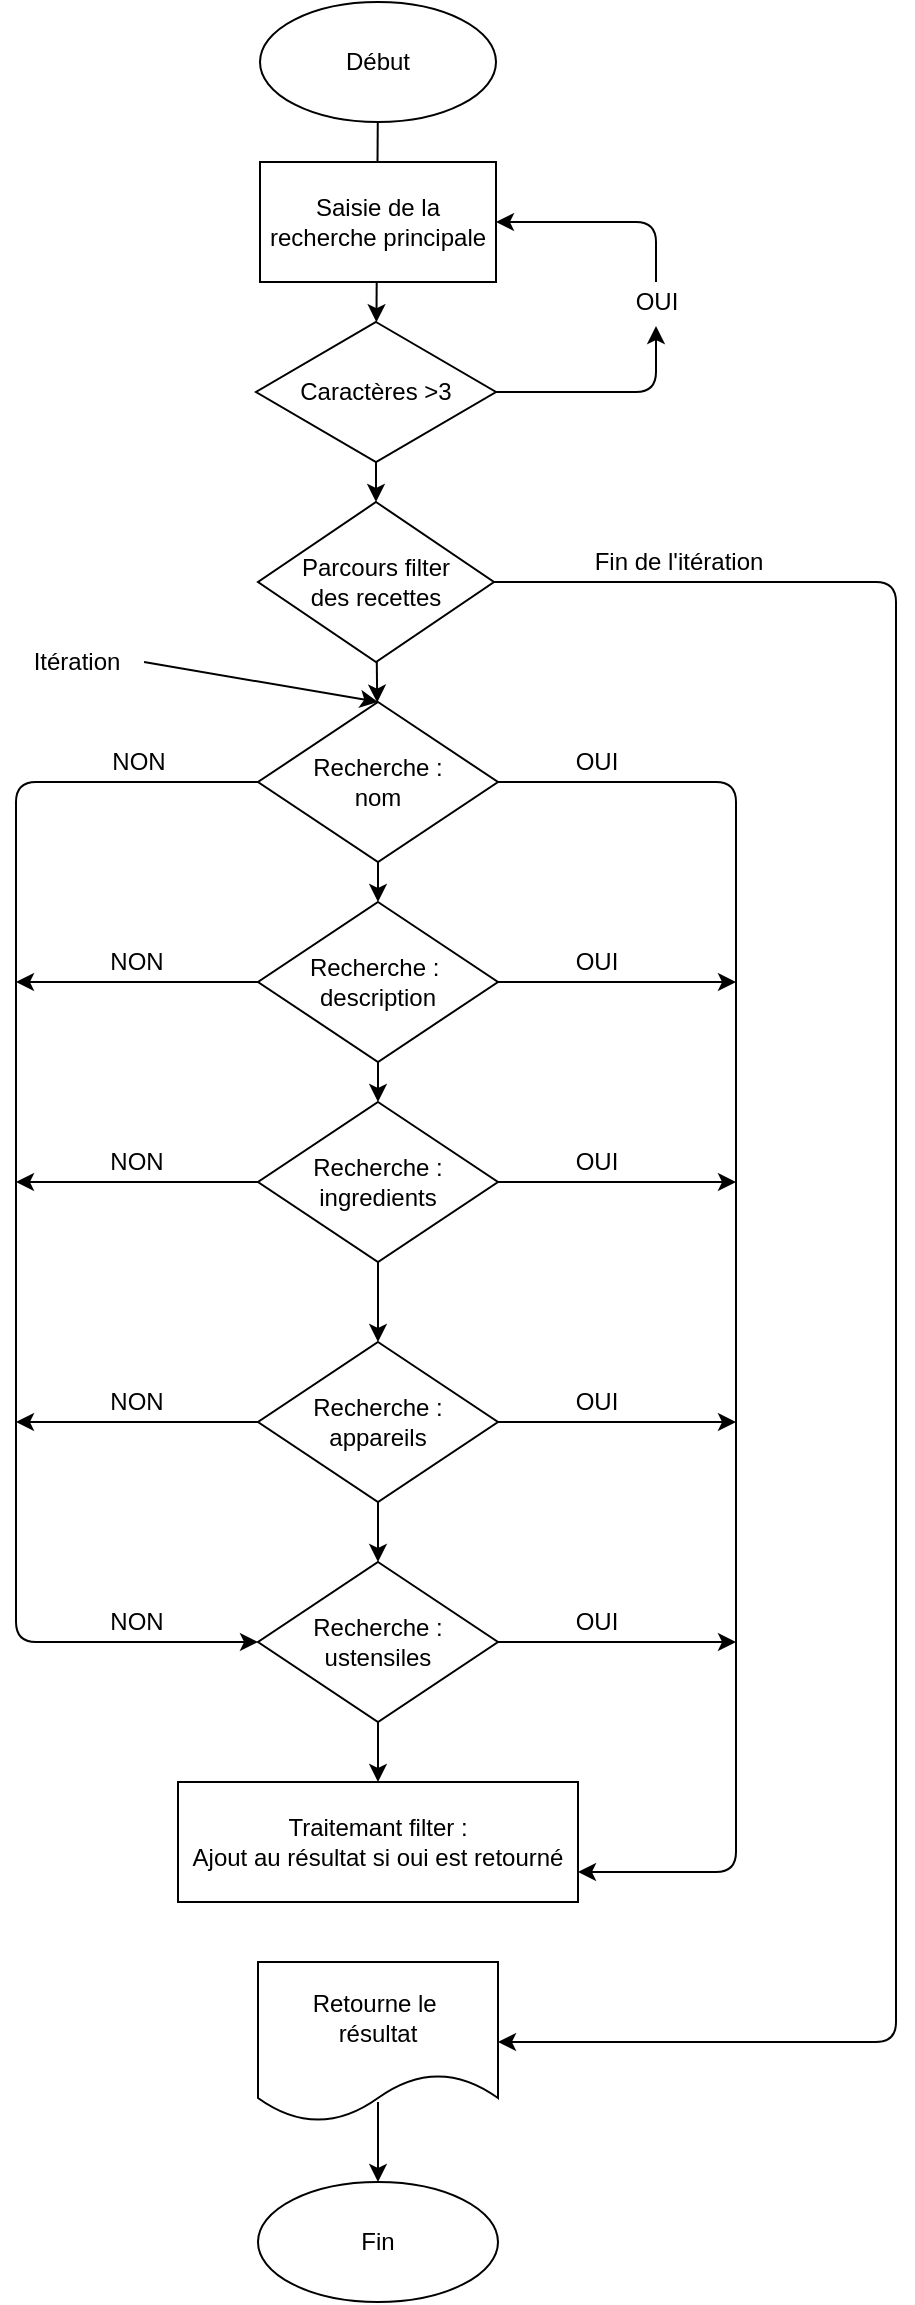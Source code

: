 <mxfile>
    <diagram id="AasLiBzB_ZhptHD53hoM" name="Page-2">
        <mxGraphModel dx="1375" dy="782" grid="1" gridSize="10" guides="1" tooltips="1" connect="1" arrows="1" fold="1" page="1" pageScale="1" pageWidth="827" pageHeight="1169" math="0" shadow="0">
            <root>
                <mxCell id="1xAknrsnmkyv6gJPhe-h-0"/>
                <mxCell id="1xAknrsnmkyv6gJPhe-h-1" parent="1xAknrsnmkyv6gJPhe-h-0"/>
                <mxCell id="0os1_4NHSH444q40NuUL-3" value="" style="edgeStyle=none;html=1;" parent="1xAknrsnmkyv6gJPhe-h-1" source="1xAknrsnmkyv6gJPhe-h-3" target="1xAknrsnmkyv6gJPhe-h-6" edge="1">
                    <mxGeometry relative="1" as="geometry"/>
                </mxCell>
                <mxCell id="1xAknrsnmkyv6gJPhe-h-3" value="Début" style="ellipse;whiteSpace=wrap;html=1;" parent="1xAknrsnmkyv6gJPhe-h-1" vertex="1">
                    <mxGeometry x="362" width="118" height="60" as="geometry"/>
                </mxCell>
                <mxCell id="1xAknrsnmkyv6gJPhe-h-4" value="Saisie de la recherche principale" style="whiteSpace=wrap;html=1;" parent="1xAknrsnmkyv6gJPhe-h-1" vertex="1">
                    <mxGeometry x="362" y="80" width="118" height="60" as="geometry"/>
                </mxCell>
                <mxCell id="0os1_4NHSH444q40NuUL-16" style="edgeStyle=none;html=1;exitX=1;exitY=0.5;exitDx=0;exitDy=0;entryX=0.5;entryY=1.1;entryDx=0;entryDy=0;entryPerimeter=0;" parent="1xAknrsnmkyv6gJPhe-h-1" source="1xAknrsnmkyv6gJPhe-h-6" target="0os1_4NHSH444q40NuUL-17" edge="1">
                    <mxGeometry relative="1" as="geometry">
                        <mxPoint x="560" y="195" as="targetPoint"/>
                        <Array as="points">
                            <mxPoint x="560" y="195"/>
                        </Array>
                    </mxGeometry>
                </mxCell>
                <mxCell id="0os1_4NHSH444q40NuUL-42" style="edgeStyle=none;html=1;exitX=0.5;exitY=1;exitDx=0;exitDy=0;entryX=0.5;entryY=0;entryDx=0;entryDy=0;" parent="1xAknrsnmkyv6gJPhe-h-1" source="1xAknrsnmkyv6gJPhe-h-6" target="4k3OMASiweBsz_aq2RVH-2" edge="1">
                    <mxGeometry relative="1" as="geometry"/>
                </mxCell>
                <mxCell id="1xAknrsnmkyv6gJPhe-h-6" value="Caractères &amp;gt;3" style="rhombus;whiteSpace=wrap;html=1;" parent="1xAknrsnmkyv6gJPhe-h-1" vertex="1">
                    <mxGeometry x="360" y="160" width="120" height="70" as="geometry"/>
                </mxCell>
                <mxCell id="0os1_4NHSH444q40NuUL-27" value="" style="edgeStyle=none;html=1;" parent="1xAknrsnmkyv6gJPhe-h-1" source="4k3OMASiweBsz_aq2RVH-2" target="0os1_4NHSH444q40NuUL-26" edge="1">
                    <mxGeometry relative="1" as="geometry"/>
                </mxCell>
                <mxCell id="0os1_4NHSH444q40NuUL-43" style="edgeStyle=none;html=1;exitX=1;exitY=0.5;exitDx=0;exitDy=0;entryX=1;entryY=0.5;entryDx=0;entryDy=0;" parent="1xAknrsnmkyv6gJPhe-h-1" source="4k3OMASiweBsz_aq2RVH-2" target="0os1_4NHSH444q40NuUL-40" edge="1">
                    <mxGeometry relative="1" as="geometry">
                        <mxPoint x="560" y="1000" as="targetPoint"/>
                        <Array as="points">
                            <mxPoint x="680" y="290"/>
                            <mxPoint x="680" y="1020"/>
                        </Array>
                    </mxGeometry>
                </mxCell>
                <mxCell id="0os1_4NHSH444q40NuUL-55" style="edgeStyle=none;html=1;exitX=1.067;exitY=0.5;exitDx=0;exitDy=0;exitPerimeter=0;entryX=0.5;entryY=0;entryDx=0;entryDy=0;" parent="1xAknrsnmkyv6gJPhe-h-1" source="0os1_4NHSH444q40NuUL-54" target="0os1_4NHSH444q40NuUL-26" edge="1">
                    <mxGeometry relative="1" as="geometry">
                        <mxPoint x="420" y="330" as="targetPoint"/>
                    </mxGeometry>
                </mxCell>
                <mxCell id="4k3OMASiweBsz_aq2RVH-2" value="Parcours filter&lt;br&gt;des recettes" style="rhombus;whiteSpace=wrap;html=1;" parent="1xAknrsnmkyv6gJPhe-h-1" vertex="1">
                    <mxGeometry x="361" y="250" width="118" height="80" as="geometry"/>
                </mxCell>
                <mxCell id="0os1_4NHSH444q40NuUL-19" style="edgeStyle=none;html=1;entryX=1;entryY=0.5;entryDx=0;entryDy=0;" parent="1xAknrsnmkyv6gJPhe-h-1" source="0os1_4NHSH444q40NuUL-17" target="1xAknrsnmkyv6gJPhe-h-4" edge="1">
                    <mxGeometry relative="1" as="geometry">
                        <mxPoint x="560" y="90" as="targetPoint"/>
                        <Array as="points">
                            <mxPoint x="560" y="110"/>
                        </Array>
                    </mxGeometry>
                </mxCell>
                <mxCell id="0os1_4NHSH444q40NuUL-17" value="OUI" style="text;html=1;align=center;verticalAlign=middle;resizable=0;points=[];autosize=1;strokeColor=none;fillColor=none;" parent="1xAknrsnmkyv6gJPhe-h-1" vertex="1">
                    <mxGeometry x="540" y="140" width="40" height="20" as="geometry"/>
                </mxCell>
                <mxCell id="0os1_4NHSH444q40NuUL-29" value="" style="edgeStyle=none;html=1;" parent="1xAknrsnmkyv6gJPhe-h-1" source="0os1_4NHSH444q40NuUL-26" target="0os1_4NHSH444q40NuUL-28" edge="1">
                    <mxGeometry relative="1" as="geometry"/>
                </mxCell>
                <mxCell id="0os1_4NHSH444q40NuUL-56" style="edgeStyle=none;html=1;exitX=1;exitY=0.5;exitDx=0;exitDy=0;entryX=1;entryY=0.75;entryDx=0;entryDy=0;" parent="1xAknrsnmkyv6gJPhe-h-1" source="0os1_4NHSH444q40NuUL-26" target="0os1_4NHSH444q40NuUL-38" edge="1">
                    <mxGeometry relative="1" as="geometry">
                        <mxPoint x="600" y="920" as="targetPoint"/>
                        <Array as="points">
                            <mxPoint x="600" y="390"/>
                            <mxPoint x="600" y="935"/>
                        </Array>
                    </mxGeometry>
                </mxCell>
                <mxCell id="0os1_4NHSH444q40NuUL-67" style="edgeStyle=none;html=1;exitX=0;exitY=0.5;exitDx=0;exitDy=0;entryX=0;entryY=0.5;entryDx=0;entryDy=0;" parent="1xAknrsnmkyv6gJPhe-h-1" source="0os1_4NHSH444q40NuUL-26" target="0os1_4NHSH444q40NuUL-36" edge="1">
                    <mxGeometry relative="1" as="geometry">
                        <mxPoint x="240" y="820" as="targetPoint"/>
                        <Array as="points">
                            <mxPoint x="240" y="390"/>
                            <mxPoint x="240" y="820"/>
                        </Array>
                    </mxGeometry>
                </mxCell>
                <mxCell id="0os1_4NHSH444q40NuUL-26" value="Recherche :&lt;br&gt;nom" style="rhombus;whiteSpace=wrap;html=1;" parent="1xAknrsnmkyv6gJPhe-h-1" vertex="1">
                    <mxGeometry x="361" y="350" width="120" height="80" as="geometry"/>
                </mxCell>
                <mxCell id="0os1_4NHSH444q40NuUL-33" value="" style="edgeStyle=none;html=1;" parent="1xAknrsnmkyv6gJPhe-h-1" source="0os1_4NHSH444q40NuUL-28" target="0os1_4NHSH444q40NuUL-32" edge="1">
                    <mxGeometry relative="1" as="geometry"/>
                </mxCell>
                <mxCell id="0os1_4NHSH444q40NuUL-57" style="edgeStyle=none;html=1;exitX=1;exitY=0.5;exitDx=0;exitDy=0;" parent="1xAknrsnmkyv6gJPhe-h-1" source="0os1_4NHSH444q40NuUL-28" edge="1">
                    <mxGeometry relative="1" as="geometry">
                        <mxPoint x="600" y="490" as="targetPoint"/>
                    </mxGeometry>
                </mxCell>
                <mxCell id="0os1_4NHSH444q40NuUL-68" style="edgeStyle=none;html=1;exitX=0;exitY=0.5;exitDx=0;exitDy=0;" parent="1xAknrsnmkyv6gJPhe-h-1" source="0os1_4NHSH444q40NuUL-28" edge="1">
                    <mxGeometry relative="1" as="geometry">
                        <mxPoint x="240" y="490" as="targetPoint"/>
                    </mxGeometry>
                </mxCell>
                <mxCell id="0os1_4NHSH444q40NuUL-28" value="Recherche :&amp;nbsp;&lt;br&gt;description" style="rhombus;whiteSpace=wrap;html=1;" parent="1xAknrsnmkyv6gJPhe-h-1" vertex="1">
                    <mxGeometry x="361" y="450" width="120" height="80" as="geometry"/>
                </mxCell>
                <mxCell id="0os1_4NHSH444q40NuUL-35" value="" style="edgeStyle=none;html=1;" parent="1xAknrsnmkyv6gJPhe-h-1" source="0os1_4NHSH444q40NuUL-32" target="0os1_4NHSH444q40NuUL-34" edge="1">
                    <mxGeometry relative="1" as="geometry"/>
                </mxCell>
                <mxCell id="0os1_4NHSH444q40NuUL-58" style="edgeStyle=none;html=1;exitX=1;exitY=0.5;exitDx=0;exitDy=0;" parent="1xAknrsnmkyv6gJPhe-h-1" source="0os1_4NHSH444q40NuUL-32" edge="1">
                    <mxGeometry relative="1" as="geometry">
                        <mxPoint x="600" y="590" as="targetPoint"/>
                    </mxGeometry>
                </mxCell>
                <mxCell id="0os1_4NHSH444q40NuUL-69" style="edgeStyle=none;html=1;exitX=0;exitY=0.5;exitDx=0;exitDy=0;" parent="1xAknrsnmkyv6gJPhe-h-1" source="0os1_4NHSH444q40NuUL-32" edge="1">
                    <mxGeometry relative="1" as="geometry">
                        <mxPoint x="240" y="590" as="targetPoint"/>
                    </mxGeometry>
                </mxCell>
                <mxCell id="0os1_4NHSH444q40NuUL-32" value="Recherche :&lt;br&gt;ingredients" style="rhombus;whiteSpace=wrap;html=1;" parent="1xAknrsnmkyv6gJPhe-h-1" vertex="1">
                    <mxGeometry x="361" y="550" width="120" height="80" as="geometry"/>
                </mxCell>
                <mxCell id="0os1_4NHSH444q40NuUL-37" value="" style="edgeStyle=none;html=1;" parent="1xAknrsnmkyv6gJPhe-h-1" source="0os1_4NHSH444q40NuUL-34" target="0os1_4NHSH444q40NuUL-36" edge="1">
                    <mxGeometry relative="1" as="geometry"/>
                </mxCell>
                <mxCell id="0os1_4NHSH444q40NuUL-59" style="edgeStyle=none;html=1;exitX=1;exitY=0.5;exitDx=0;exitDy=0;" parent="1xAknrsnmkyv6gJPhe-h-1" source="0os1_4NHSH444q40NuUL-34" edge="1">
                    <mxGeometry relative="1" as="geometry">
                        <mxPoint x="600" y="710" as="targetPoint"/>
                    </mxGeometry>
                </mxCell>
                <mxCell id="0os1_4NHSH444q40NuUL-70" style="edgeStyle=none;html=1;exitX=0;exitY=0.5;exitDx=0;exitDy=0;" parent="1xAknrsnmkyv6gJPhe-h-1" source="0os1_4NHSH444q40NuUL-34" edge="1">
                    <mxGeometry relative="1" as="geometry">
                        <mxPoint x="240" y="710" as="targetPoint"/>
                    </mxGeometry>
                </mxCell>
                <mxCell id="0os1_4NHSH444q40NuUL-34" value="Recherche :&lt;br&gt;appareils" style="rhombus;whiteSpace=wrap;html=1;" parent="1xAknrsnmkyv6gJPhe-h-1" vertex="1">
                    <mxGeometry x="361" y="670" width="120" height="80" as="geometry"/>
                </mxCell>
                <mxCell id="0os1_4NHSH444q40NuUL-39" value="" style="edgeStyle=none;html=1;" parent="1xAknrsnmkyv6gJPhe-h-1" source="0os1_4NHSH444q40NuUL-36" target="0os1_4NHSH444q40NuUL-38" edge="1">
                    <mxGeometry relative="1" as="geometry"/>
                </mxCell>
                <mxCell id="0os1_4NHSH444q40NuUL-60" style="edgeStyle=none;html=1;exitX=1;exitY=0.5;exitDx=0;exitDy=0;" parent="1xAknrsnmkyv6gJPhe-h-1" source="0os1_4NHSH444q40NuUL-36" edge="1">
                    <mxGeometry relative="1" as="geometry">
                        <mxPoint x="600" y="820" as="targetPoint"/>
                    </mxGeometry>
                </mxCell>
                <mxCell id="0os1_4NHSH444q40NuUL-36" value="Recherche :&lt;br&gt;ustensiles" style="rhombus;whiteSpace=wrap;html=1;" parent="1xAknrsnmkyv6gJPhe-h-1" vertex="1">
                    <mxGeometry x="361" y="780" width="120" height="80" as="geometry"/>
                </mxCell>
                <mxCell id="0os1_4NHSH444q40NuUL-38" value="Traitemant filter :&lt;br&gt;Ajout au résultat si oui est retourné" style="whiteSpace=wrap;html=1;" parent="1xAknrsnmkyv6gJPhe-h-1" vertex="1">
                    <mxGeometry x="321" y="890" width="200" height="60" as="geometry"/>
                </mxCell>
                <mxCell id="0os1_4NHSH444q40NuUL-40" value="Retourne le&amp;nbsp;&lt;br&gt;résultat" style="shape=document;whiteSpace=wrap;html=1;boundedLbl=1;" parent="1xAknrsnmkyv6gJPhe-h-1" vertex="1">
                    <mxGeometry x="361" y="980" width="120" height="80" as="geometry"/>
                </mxCell>
                <mxCell id="0os1_4NHSH444q40NuUL-53" style="edgeStyle=none;html=1;entryX=0.5;entryY=0;entryDx=0;entryDy=0;" parent="1xAknrsnmkyv6gJPhe-h-1" target="0os1_4NHSH444q40NuUL-41" edge="1">
                    <mxGeometry relative="1" as="geometry">
                        <mxPoint x="421" y="1050" as="sourcePoint"/>
                        <mxPoint x="490" y="1070" as="targetPoint"/>
                    </mxGeometry>
                </mxCell>
                <mxCell id="0os1_4NHSH444q40NuUL-41" value="Fin" style="ellipse;whiteSpace=wrap;html=1;" parent="1xAknrsnmkyv6gJPhe-h-1" vertex="1">
                    <mxGeometry x="361" y="1090" width="120" height="60" as="geometry"/>
                </mxCell>
                <mxCell id="0os1_4NHSH444q40NuUL-44" value="Fin de l'itération" style="text;html=1;align=center;verticalAlign=middle;resizable=0;points=[];autosize=1;strokeColor=none;fillColor=none;" parent="1xAknrsnmkyv6gJPhe-h-1" vertex="1">
                    <mxGeometry x="521" y="270" width="100" height="20" as="geometry"/>
                </mxCell>
                <mxCell id="0os1_4NHSH444q40NuUL-54" value="Itération" style="text;html=1;align=center;verticalAlign=middle;resizable=0;points=[];autosize=1;strokeColor=none;fillColor=none;" parent="1xAknrsnmkyv6gJPhe-h-1" vertex="1">
                    <mxGeometry x="240" y="320" width="60" height="20" as="geometry"/>
                </mxCell>
                <mxCell id="0os1_4NHSH444q40NuUL-61" value="OUI" style="text;html=1;align=center;verticalAlign=middle;resizable=0;points=[];autosize=1;strokeColor=none;fillColor=none;" parent="1xAknrsnmkyv6gJPhe-h-1" vertex="1">
                    <mxGeometry x="510" y="370" width="40" height="20" as="geometry"/>
                </mxCell>
                <mxCell id="0os1_4NHSH444q40NuUL-62" value="OUI" style="text;html=1;align=center;verticalAlign=middle;resizable=0;points=[];autosize=1;strokeColor=none;fillColor=none;" parent="1xAknrsnmkyv6gJPhe-h-1" vertex="1">
                    <mxGeometry x="510" y="470" width="40" height="20" as="geometry"/>
                </mxCell>
                <mxCell id="0os1_4NHSH444q40NuUL-64" value="OUI" style="text;html=1;align=center;verticalAlign=middle;resizable=0;points=[];autosize=1;strokeColor=none;fillColor=none;" parent="1xAknrsnmkyv6gJPhe-h-1" vertex="1">
                    <mxGeometry x="510" y="570" width="40" height="20" as="geometry"/>
                </mxCell>
                <mxCell id="0os1_4NHSH444q40NuUL-65" value="OUI" style="text;html=1;align=center;verticalAlign=middle;resizable=0;points=[];autosize=1;strokeColor=none;fillColor=none;" parent="1xAknrsnmkyv6gJPhe-h-1" vertex="1">
                    <mxGeometry x="510" y="690" width="40" height="20" as="geometry"/>
                </mxCell>
                <mxCell id="0os1_4NHSH444q40NuUL-66" value="OUI" style="text;html=1;align=center;verticalAlign=middle;resizable=0;points=[];autosize=1;strokeColor=none;fillColor=none;" parent="1xAknrsnmkyv6gJPhe-h-1" vertex="1">
                    <mxGeometry x="510" y="800" width="40" height="20" as="geometry"/>
                </mxCell>
                <mxCell id="0os1_4NHSH444q40NuUL-71" value="NON" style="text;html=1;align=center;verticalAlign=middle;resizable=0;points=[];autosize=1;strokeColor=none;fillColor=none;" parent="1xAknrsnmkyv6gJPhe-h-1" vertex="1">
                    <mxGeometry x="281" y="370" width="40" height="20" as="geometry"/>
                </mxCell>
                <mxCell id="0os1_4NHSH444q40NuUL-72" value="NON" style="text;html=1;align=center;verticalAlign=middle;resizable=0;points=[];autosize=1;strokeColor=none;fillColor=none;" parent="1xAknrsnmkyv6gJPhe-h-1" vertex="1">
                    <mxGeometry x="280" y="470" width="40" height="20" as="geometry"/>
                </mxCell>
                <mxCell id="0os1_4NHSH444q40NuUL-73" value="NON" style="text;html=1;align=center;verticalAlign=middle;resizable=0;points=[];autosize=1;strokeColor=none;fillColor=none;" parent="1xAknrsnmkyv6gJPhe-h-1" vertex="1">
                    <mxGeometry x="280" y="570" width="40" height="20" as="geometry"/>
                </mxCell>
                <mxCell id="0os1_4NHSH444q40NuUL-74" value="NON" style="text;html=1;align=center;verticalAlign=middle;resizable=0;points=[];autosize=1;strokeColor=none;fillColor=none;" parent="1xAknrsnmkyv6gJPhe-h-1" vertex="1">
                    <mxGeometry x="280" y="690" width="40" height="20" as="geometry"/>
                </mxCell>
                <mxCell id="0os1_4NHSH444q40NuUL-75" value="NON" style="text;html=1;align=center;verticalAlign=middle;resizable=0;points=[];autosize=1;strokeColor=none;fillColor=none;" parent="1xAknrsnmkyv6gJPhe-h-1" vertex="1">
                    <mxGeometry x="280" y="800" width="40" height="20" as="geometry"/>
                </mxCell>
            </root>
        </mxGraphModel>
    </diagram>
</mxfile>